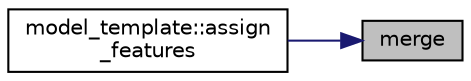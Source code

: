 digraph "merge"
{
 // INTERACTIVE_SVG=YES
 // LATEX_PDF_SIZE
  edge [fontname="Helvetica",fontsize="10",labelfontname="Helvetica",labelfontsize="10"];
  node [fontname="Helvetica",fontsize="10",shape=record];
  rankdir="RL";
  Node1 [label="merge",height=0.2,width=0.4,color="black", fillcolor="grey75", style="filled", fontcolor="black",tooltip=" "];
  Node1 -> Node2 [dir="back",color="midnightblue",fontsize="10",style="solid",fontname="Helvetica"];
  Node2 [label="model_template::assign\l_features",height=0.2,width=0.4,color="black", fillcolor="white", style="filled",URL="$classmodel__template.html#ad443a513269e2a5f95d6063c840bc324",tooltip="Assigns features from multiple graphs to tensors based on feature name and type."];
}
